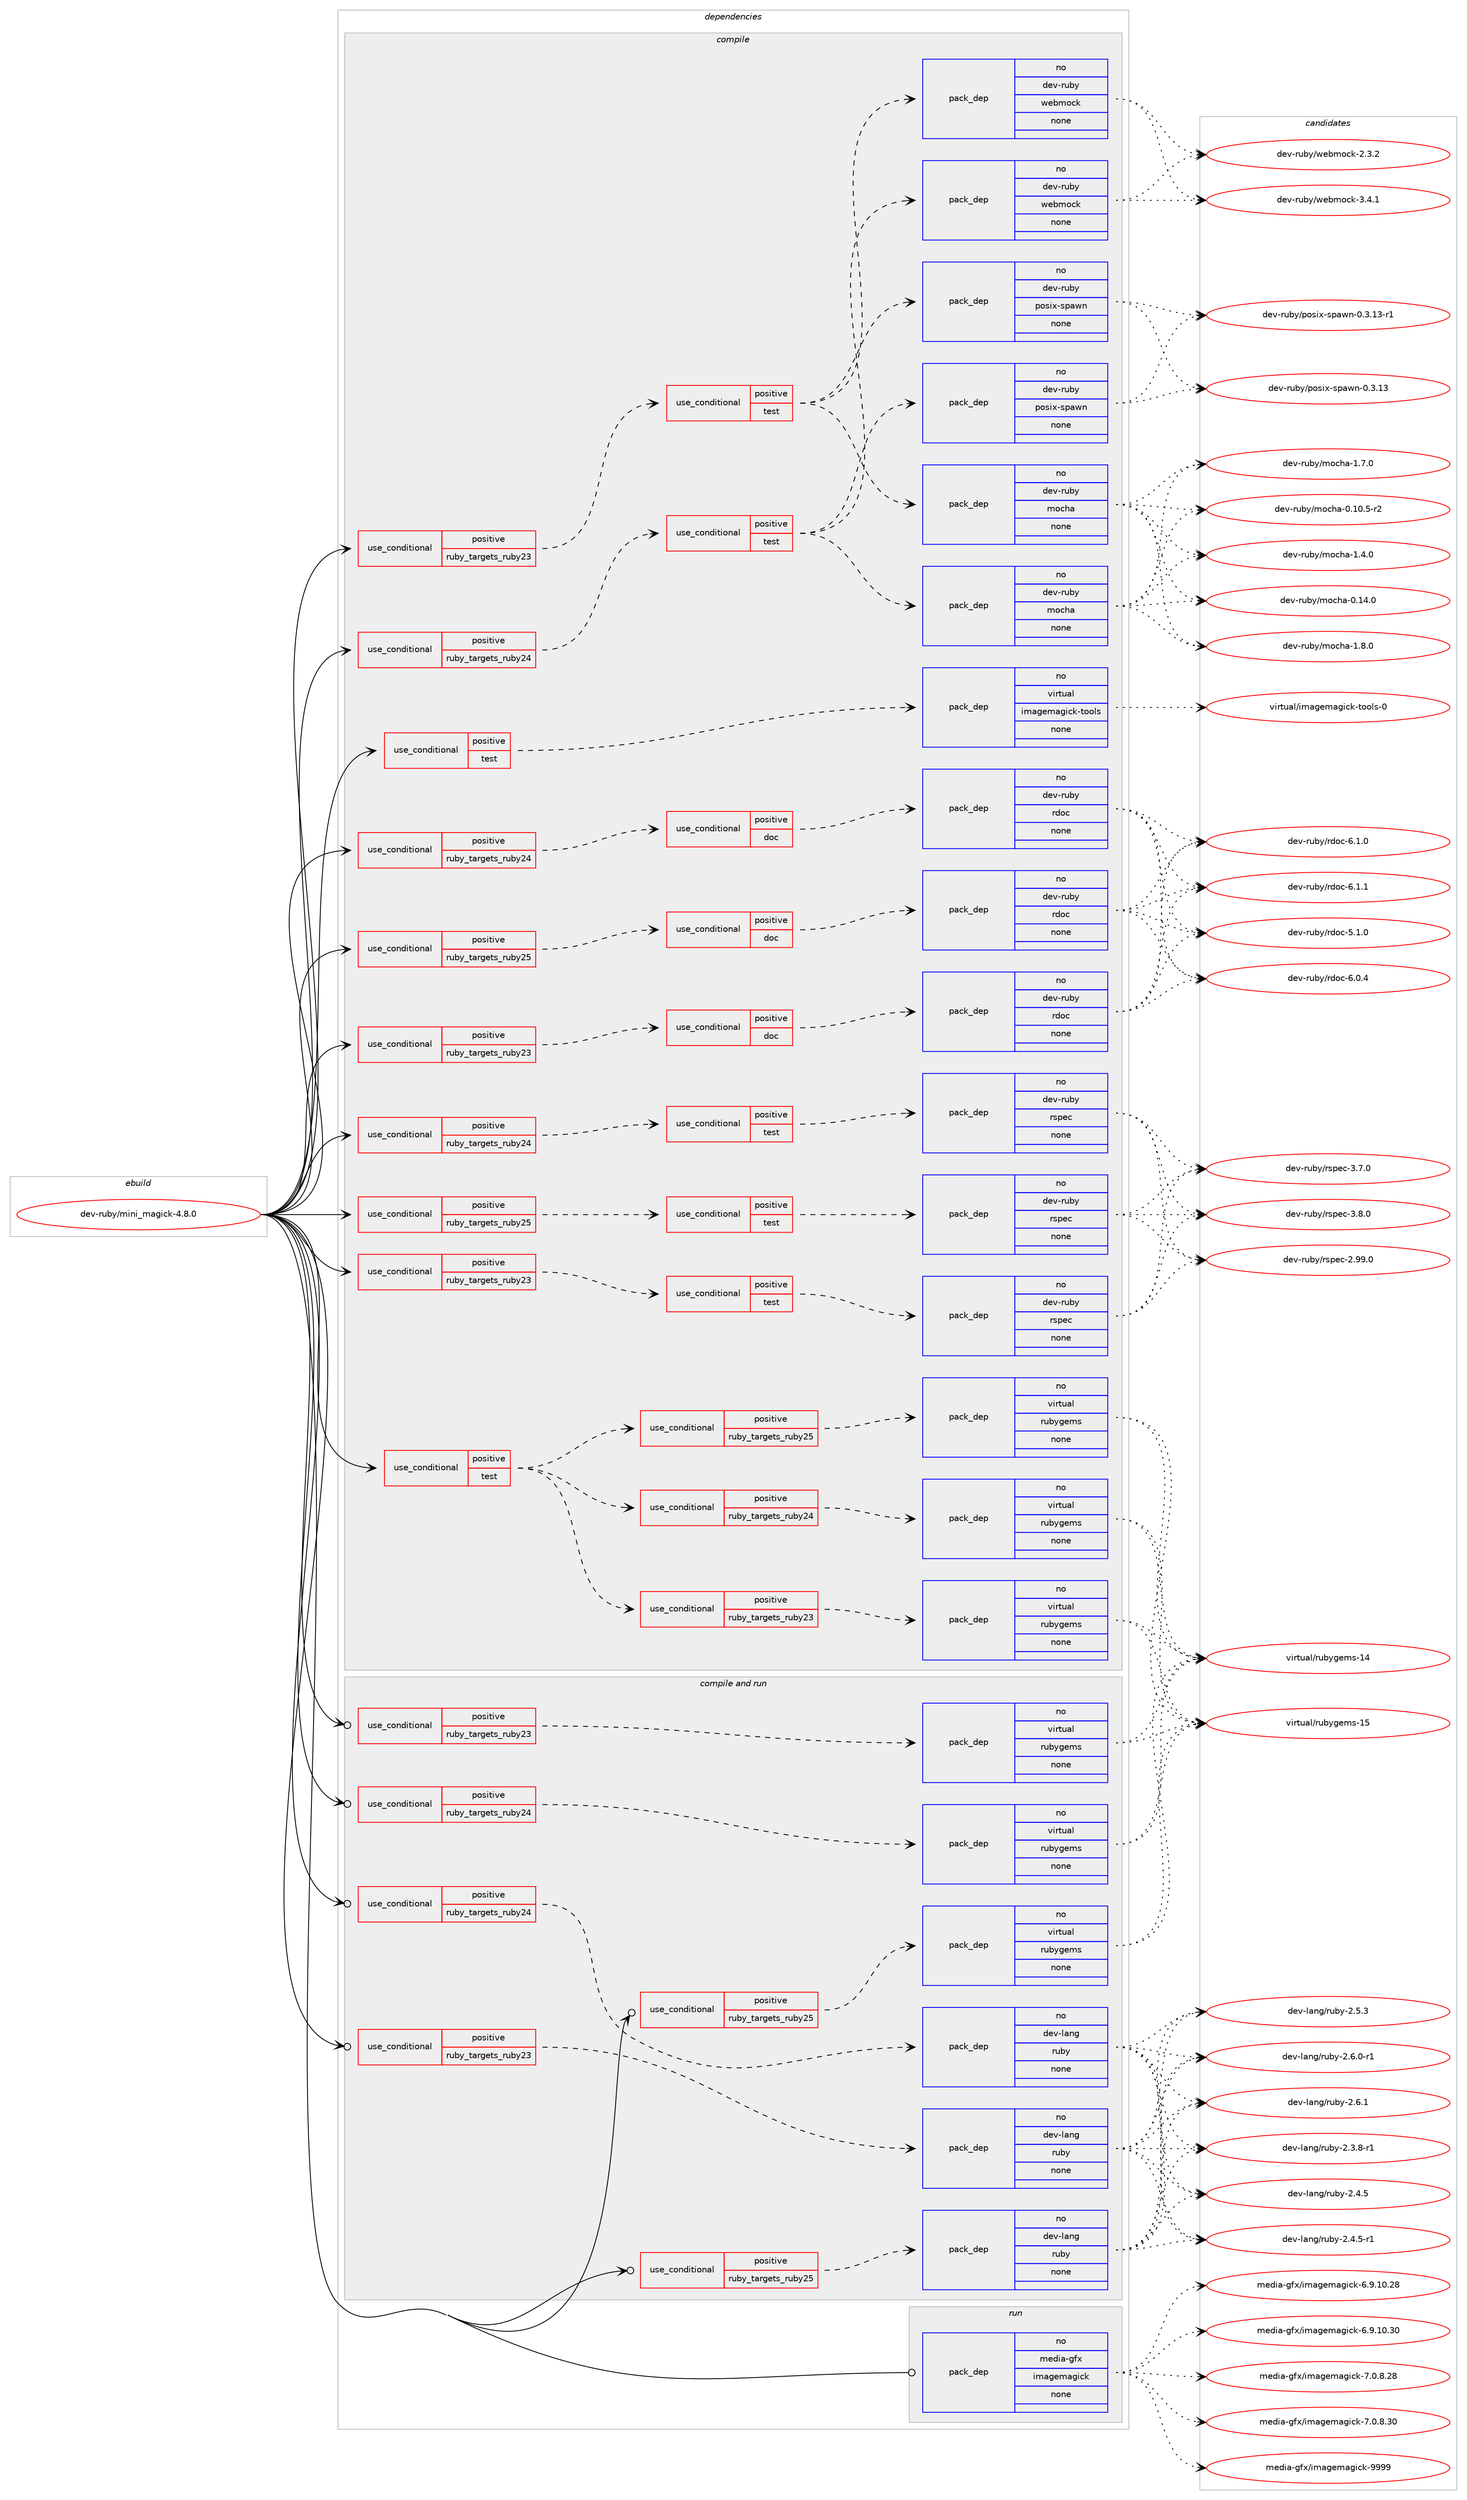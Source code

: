 digraph prolog {

# *************
# Graph options
# *************

newrank=true;
concentrate=true;
compound=true;
graph [rankdir=LR,fontname=Helvetica,fontsize=10,ranksep=1.5];#, ranksep=2.5, nodesep=0.2];
edge  [arrowhead=vee];
node  [fontname=Helvetica,fontsize=10];

# **********
# The ebuild
# **********

subgraph cluster_leftcol {
color=gray;
rank=same;
label=<<i>ebuild</i>>;
id [label="dev-ruby/mini_magick-4.8.0", color=red, width=4, href="../dev-ruby/mini_magick-4.8.0.svg"];
}

# ****************
# The dependencies
# ****************

subgraph cluster_midcol {
color=gray;
label=<<i>dependencies</i>>;
subgraph cluster_compile {
fillcolor="#eeeeee";
style=filled;
label=<<i>compile</i>>;
subgraph cond405804 {
dependency1504779 [label=<<TABLE BORDER="0" CELLBORDER="1" CELLSPACING="0" CELLPADDING="4"><TR><TD ROWSPAN="3" CELLPADDING="10">use_conditional</TD></TR><TR><TD>positive</TD></TR><TR><TD>ruby_targets_ruby23</TD></TR></TABLE>>, shape=none, color=red];
subgraph cond405805 {
dependency1504780 [label=<<TABLE BORDER="0" CELLBORDER="1" CELLSPACING="0" CELLPADDING="4"><TR><TD ROWSPAN="3" CELLPADDING="10">use_conditional</TD></TR><TR><TD>positive</TD></TR><TR><TD>doc</TD></TR></TABLE>>, shape=none, color=red];
subgraph pack1075514 {
dependency1504781 [label=<<TABLE BORDER="0" CELLBORDER="1" CELLSPACING="0" CELLPADDING="4" WIDTH="220"><TR><TD ROWSPAN="6" CELLPADDING="30">pack_dep</TD></TR><TR><TD WIDTH="110">no</TD></TR><TR><TD>dev-ruby</TD></TR><TR><TD>rdoc</TD></TR><TR><TD>none</TD></TR><TR><TD></TD></TR></TABLE>>, shape=none, color=blue];
}
dependency1504780:e -> dependency1504781:w [weight=20,style="dashed",arrowhead="vee"];
}
dependency1504779:e -> dependency1504780:w [weight=20,style="dashed",arrowhead="vee"];
}
id:e -> dependency1504779:w [weight=20,style="solid",arrowhead="vee"];
subgraph cond405806 {
dependency1504782 [label=<<TABLE BORDER="0" CELLBORDER="1" CELLSPACING="0" CELLPADDING="4"><TR><TD ROWSPAN="3" CELLPADDING="10">use_conditional</TD></TR><TR><TD>positive</TD></TR><TR><TD>ruby_targets_ruby23</TD></TR></TABLE>>, shape=none, color=red];
subgraph cond405807 {
dependency1504783 [label=<<TABLE BORDER="0" CELLBORDER="1" CELLSPACING="0" CELLPADDING="4"><TR><TD ROWSPAN="3" CELLPADDING="10">use_conditional</TD></TR><TR><TD>positive</TD></TR><TR><TD>test</TD></TR></TABLE>>, shape=none, color=red];
subgraph pack1075515 {
dependency1504784 [label=<<TABLE BORDER="0" CELLBORDER="1" CELLSPACING="0" CELLPADDING="4" WIDTH="220"><TR><TD ROWSPAN="6" CELLPADDING="30">pack_dep</TD></TR><TR><TD WIDTH="110">no</TD></TR><TR><TD>dev-ruby</TD></TR><TR><TD>mocha</TD></TR><TR><TD>none</TD></TR><TR><TD></TD></TR></TABLE>>, shape=none, color=blue];
}
dependency1504783:e -> dependency1504784:w [weight=20,style="dashed",arrowhead="vee"];
subgraph pack1075516 {
dependency1504785 [label=<<TABLE BORDER="0" CELLBORDER="1" CELLSPACING="0" CELLPADDING="4" WIDTH="220"><TR><TD ROWSPAN="6" CELLPADDING="30">pack_dep</TD></TR><TR><TD WIDTH="110">no</TD></TR><TR><TD>dev-ruby</TD></TR><TR><TD>posix-spawn</TD></TR><TR><TD>none</TD></TR><TR><TD></TD></TR></TABLE>>, shape=none, color=blue];
}
dependency1504783:e -> dependency1504785:w [weight=20,style="dashed",arrowhead="vee"];
subgraph pack1075517 {
dependency1504786 [label=<<TABLE BORDER="0" CELLBORDER="1" CELLSPACING="0" CELLPADDING="4" WIDTH="220"><TR><TD ROWSPAN="6" CELLPADDING="30">pack_dep</TD></TR><TR><TD WIDTH="110">no</TD></TR><TR><TD>dev-ruby</TD></TR><TR><TD>webmock</TD></TR><TR><TD>none</TD></TR><TR><TD></TD></TR></TABLE>>, shape=none, color=blue];
}
dependency1504783:e -> dependency1504786:w [weight=20,style="dashed",arrowhead="vee"];
}
dependency1504782:e -> dependency1504783:w [weight=20,style="dashed",arrowhead="vee"];
}
id:e -> dependency1504782:w [weight=20,style="solid",arrowhead="vee"];
subgraph cond405808 {
dependency1504787 [label=<<TABLE BORDER="0" CELLBORDER="1" CELLSPACING="0" CELLPADDING="4"><TR><TD ROWSPAN="3" CELLPADDING="10">use_conditional</TD></TR><TR><TD>positive</TD></TR><TR><TD>ruby_targets_ruby23</TD></TR></TABLE>>, shape=none, color=red];
subgraph cond405809 {
dependency1504788 [label=<<TABLE BORDER="0" CELLBORDER="1" CELLSPACING="0" CELLPADDING="4"><TR><TD ROWSPAN="3" CELLPADDING="10">use_conditional</TD></TR><TR><TD>positive</TD></TR><TR><TD>test</TD></TR></TABLE>>, shape=none, color=red];
subgraph pack1075518 {
dependency1504789 [label=<<TABLE BORDER="0" CELLBORDER="1" CELLSPACING="0" CELLPADDING="4" WIDTH="220"><TR><TD ROWSPAN="6" CELLPADDING="30">pack_dep</TD></TR><TR><TD WIDTH="110">no</TD></TR><TR><TD>dev-ruby</TD></TR><TR><TD>rspec</TD></TR><TR><TD>none</TD></TR><TR><TD></TD></TR></TABLE>>, shape=none, color=blue];
}
dependency1504788:e -> dependency1504789:w [weight=20,style="dashed",arrowhead="vee"];
}
dependency1504787:e -> dependency1504788:w [weight=20,style="dashed",arrowhead="vee"];
}
id:e -> dependency1504787:w [weight=20,style="solid",arrowhead="vee"];
subgraph cond405810 {
dependency1504790 [label=<<TABLE BORDER="0" CELLBORDER="1" CELLSPACING="0" CELLPADDING="4"><TR><TD ROWSPAN="3" CELLPADDING="10">use_conditional</TD></TR><TR><TD>positive</TD></TR><TR><TD>ruby_targets_ruby24</TD></TR></TABLE>>, shape=none, color=red];
subgraph cond405811 {
dependency1504791 [label=<<TABLE BORDER="0" CELLBORDER="1" CELLSPACING="0" CELLPADDING="4"><TR><TD ROWSPAN="3" CELLPADDING="10">use_conditional</TD></TR><TR><TD>positive</TD></TR><TR><TD>doc</TD></TR></TABLE>>, shape=none, color=red];
subgraph pack1075519 {
dependency1504792 [label=<<TABLE BORDER="0" CELLBORDER="1" CELLSPACING="0" CELLPADDING="4" WIDTH="220"><TR><TD ROWSPAN="6" CELLPADDING="30">pack_dep</TD></TR><TR><TD WIDTH="110">no</TD></TR><TR><TD>dev-ruby</TD></TR><TR><TD>rdoc</TD></TR><TR><TD>none</TD></TR><TR><TD></TD></TR></TABLE>>, shape=none, color=blue];
}
dependency1504791:e -> dependency1504792:w [weight=20,style="dashed",arrowhead="vee"];
}
dependency1504790:e -> dependency1504791:w [weight=20,style="dashed",arrowhead="vee"];
}
id:e -> dependency1504790:w [weight=20,style="solid",arrowhead="vee"];
subgraph cond405812 {
dependency1504793 [label=<<TABLE BORDER="0" CELLBORDER="1" CELLSPACING="0" CELLPADDING="4"><TR><TD ROWSPAN="3" CELLPADDING="10">use_conditional</TD></TR><TR><TD>positive</TD></TR><TR><TD>ruby_targets_ruby24</TD></TR></TABLE>>, shape=none, color=red];
subgraph cond405813 {
dependency1504794 [label=<<TABLE BORDER="0" CELLBORDER="1" CELLSPACING="0" CELLPADDING="4"><TR><TD ROWSPAN="3" CELLPADDING="10">use_conditional</TD></TR><TR><TD>positive</TD></TR><TR><TD>test</TD></TR></TABLE>>, shape=none, color=red];
subgraph pack1075520 {
dependency1504795 [label=<<TABLE BORDER="0" CELLBORDER="1" CELLSPACING="0" CELLPADDING="4" WIDTH="220"><TR><TD ROWSPAN="6" CELLPADDING="30">pack_dep</TD></TR><TR><TD WIDTH="110">no</TD></TR><TR><TD>dev-ruby</TD></TR><TR><TD>mocha</TD></TR><TR><TD>none</TD></TR><TR><TD></TD></TR></TABLE>>, shape=none, color=blue];
}
dependency1504794:e -> dependency1504795:w [weight=20,style="dashed",arrowhead="vee"];
subgraph pack1075521 {
dependency1504796 [label=<<TABLE BORDER="0" CELLBORDER="1" CELLSPACING="0" CELLPADDING="4" WIDTH="220"><TR><TD ROWSPAN="6" CELLPADDING="30">pack_dep</TD></TR><TR><TD WIDTH="110">no</TD></TR><TR><TD>dev-ruby</TD></TR><TR><TD>posix-spawn</TD></TR><TR><TD>none</TD></TR><TR><TD></TD></TR></TABLE>>, shape=none, color=blue];
}
dependency1504794:e -> dependency1504796:w [weight=20,style="dashed",arrowhead="vee"];
subgraph pack1075522 {
dependency1504797 [label=<<TABLE BORDER="0" CELLBORDER="1" CELLSPACING="0" CELLPADDING="4" WIDTH="220"><TR><TD ROWSPAN="6" CELLPADDING="30">pack_dep</TD></TR><TR><TD WIDTH="110">no</TD></TR><TR><TD>dev-ruby</TD></TR><TR><TD>webmock</TD></TR><TR><TD>none</TD></TR><TR><TD></TD></TR></TABLE>>, shape=none, color=blue];
}
dependency1504794:e -> dependency1504797:w [weight=20,style="dashed",arrowhead="vee"];
}
dependency1504793:e -> dependency1504794:w [weight=20,style="dashed",arrowhead="vee"];
}
id:e -> dependency1504793:w [weight=20,style="solid",arrowhead="vee"];
subgraph cond405814 {
dependency1504798 [label=<<TABLE BORDER="0" CELLBORDER="1" CELLSPACING="0" CELLPADDING="4"><TR><TD ROWSPAN="3" CELLPADDING="10">use_conditional</TD></TR><TR><TD>positive</TD></TR><TR><TD>ruby_targets_ruby24</TD></TR></TABLE>>, shape=none, color=red];
subgraph cond405815 {
dependency1504799 [label=<<TABLE BORDER="0" CELLBORDER="1" CELLSPACING="0" CELLPADDING="4"><TR><TD ROWSPAN="3" CELLPADDING="10">use_conditional</TD></TR><TR><TD>positive</TD></TR><TR><TD>test</TD></TR></TABLE>>, shape=none, color=red];
subgraph pack1075523 {
dependency1504800 [label=<<TABLE BORDER="0" CELLBORDER="1" CELLSPACING="0" CELLPADDING="4" WIDTH="220"><TR><TD ROWSPAN="6" CELLPADDING="30">pack_dep</TD></TR><TR><TD WIDTH="110">no</TD></TR><TR><TD>dev-ruby</TD></TR><TR><TD>rspec</TD></TR><TR><TD>none</TD></TR><TR><TD></TD></TR></TABLE>>, shape=none, color=blue];
}
dependency1504799:e -> dependency1504800:w [weight=20,style="dashed",arrowhead="vee"];
}
dependency1504798:e -> dependency1504799:w [weight=20,style="dashed",arrowhead="vee"];
}
id:e -> dependency1504798:w [weight=20,style="solid",arrowhead="vee"];
subgraph cond405816 {
dependency1504801 [label=<<TABLE BORDER="0" CELLBORDER="1" CELLSPACING="0" CELLPADDING="4"><TR><TD ROWSPAN="3" CELLPADDING="10">use_conditional</TD></TR><TR><TD>positive</TD></TR><TR><TD>ruby_targets_ruby25</TD></TR></TABLE>>, shape=none, color=red];
subgraph cond405817 {
dependency1504802 [label=<<TABLE BORDER="0" CELLBORDER="1" CELLSPACING="0" CELLPADDING="4"><TR><TD ROWSPAN="3" CELLPADDING="10">use_conditional</TD></TR><TR><TD>positive</TD></TR><TR><TD>doc</TD></TR></TABLE>>, shape=none, color=red];
subgraph pack1075524 {
dependency1504803 [label=<<TABLE BORDER="0" CELLBORDER="1" CELLSPACING="0" CELLPADDING="4" WIDTH="220"><TR><TD ROWSPAN="6" CELLPADDING="30">pack_dep</TD></TR><TR><TD WIDTH="110">no</TD></TR><TR><TD>dev-ruby</TD></TR><TR><TD>rdoc</TD></TR><TR><TD>none</TD></TR><TR><TD></TD></TR></TABLE>>, shape=none, color=blue];
}
dependency1504802:e -> dependency1504803:w [weight=20,style="dashed",arrowhead="vee"];
}
dependency1504801:e -> dependency1504802:w [weight=20,style="dashed",arrowhead="vee"];
}
id:e -> dependency1504801:w [weight=20,style="solid",arrowhead="vee"];
subgraph cond405818 {
dependency1504804 [label=<<TABLE BORDER="0" CELLBORDER="1" CELLSPACING="0" CELLPADDING="4"><TR><TD ROWSPAN="3" CELLPADDING="10">use_conditional</TD></TR><TR><TD>positive</TD></TR><TR><TD>ruby_targets_ruby25</TD></TR></TABLE>>, shape=none, color=red];
subgraph cond405819 {
dependency1504805 [label=<<TABLE BORDER="0" CELLBORDER="1" CELLSPACING="0" CELLPADDING="4"><TR><TD ROWSPAN="3" CELLPADDING="10">use_conditional</TD></TR><TR><TD>positive</TD></TR><TR><TD>test</TD></TR></TABLE>>, shape=none, color=red];
subgraph pack1075525 {
dependency1504806 [label=<<TABLE BORDER="0" CELLBORDER="1" CELLSPACING="0" CELLPADDING="4" WIDTH="220"><TR><TD ROWSPAN="6" CELLPADDING="30">pack_dep</TD></TR><TR><TD WIDTH="110">no</TD></TR><TR><TD>dev-ruby</TD></TR><TR><TD>rspec</TD></TR><TR><TD>none</TD></TR><TR><TD></TD></TR></TABLE>>, shape=none, color=blue];
}
dependency1504805:e -> dependency1504806:w [weight=20,style="dashed",arrowhead="vee"];
}
dependency1504804:e -> dependency1504805:w [weight=20,style="dashed",arrowhead="vee"];
}
id:e -> dependency1504804:w [weight=20,style="solid",arrowhead="vee"];
subgraph cond405820 {
dependency1504807 [label=<<TABLE BORDER="0" CELLBORDER="1" CELLSPACING="0" CELLPADDING="4"><TR><TD ROWSPAN="3" CELLPADDING="10">use_conditional</TD></TR><TR><TD>positive</TD></TR><TR><TD>test</TD></TR></TABLE>>, shape=none, color=red];
subgraph cond405821 {
dependency1504808 [label=<<TABLE BORDER="0" CELLBORDER="1" CELLSPACING="0" CELLPADDING="4"><TR><TD ROWSPAN="3" CELLPADDING="10">use_conditional</TD></TR><TR><TD>positive</TD></TR><TR><TD>ruby_targets_ruby23</TD></TR></TABLE>>, shape=none, color=red];
subgraph pack1075526 {
dependency1504809 [label=<<TABLE BORDER="0" CELLBORDER="1" CELLSPACING="0" CELLPADDING="4" WIDTH="220"><TR><TD ROWSPAN="6" CELLPADDING="30">pack_dep</TD></TR><TR><TD WIDTH="110">no</TD></TR><TR><TD>virtual</TD></TR><TR><TD>rubygems</TD></TR><TR><TD>none</TD></TR><TR><TD></TD></TR></TABLE>>, shape=none, color=blue];
}
dependency1504808:e -> dependency1504809:w [weight=20,style="dashed",arrowhead="vee"];
}
dependency1504807:e -> dependency1504808:w [weight=20,style="dashed",arrowhead="vee"];
subgraph cond405822 {
dependency1504810 [label=<<TABLE BORDER="0" CELLBORDER="1" CELLSPACING="0" CELLPADDING="4"><TR><TD ROWSPAN="3" CELLPADDING="10">use_conditional</TD></TR><TR><TD>positive</TD></TR><TR><TD>ruby_targets_ruby24</TD></TR></TABLE>>, shape=none, color=red];
subgraph pack1075527 {
dependency1504811 [label=<<TABLE BORDER="0" CELLBORDER="1" CELLSPACING="0" CELLPADDING="4" WIDTH="220"><TR><TD ROWSPAN="6" CELLPADDING="30">pack_dep</TD></TR><TR><TD WIDTH="110">no</TD></TR><TR><TD>virtual</TD></TR><TR><TD>rubygems</TD></TR><TR><TD>none</TD></TR><TR><TD></TD></TR></TABLE>>, shape=none, color=blue];
}
dependency1504810:e -> dependency1504811:w [weight=20,style="dashed",arrowhead="vee"];
}
dependency1504807:e -> dependency1504810:w [weight=20,style="dashed",arrowhead="vee"];
subgraph cond405823 {
dependency1504812 [label=<<TABLE BORDER="0" CELLBORDER="1" CELLSPACING="0" CELLPADDING="4"><TR><TD ROWSPAN="3" CELLPADDING="10">use_conditional</TD></TR><TR><TD>positive</TD></TR><TR><TD>ruby_targets_ruby25</TD></TR></TABLE>>, shape=none, color=red];
subgraph pack1075528 {
dependency1504813 [label=<<TABLE BORDER="0" CELLBORDER="1" CELLSPACING="0" CELLPADDING="4" WIDTH="220"><TR><TD ROWSPAN="6" CELLPADDING="30">pack_dep</TD></TR><TR><TD WIDTH="110">no</TD></TR><TR><TD>virtual</TD></TR><TR><TD>rubygems</TD></TR><TR><TD>none</TD></TR><TR><TD></TD></TR></TABLE>>, shape=none, color=blue];
}
dependency1504812:e -> dependency1504813:w [weight=20,style="dashed",arrowhead="vee"];
}
dependency1504807:e -> dependency1504812:w [weight=20,style="dashed",arrowhead="vee"];
}
id:e -> dependency1504807:w [weight=20,style="solid",arrowhead="vee"];
subgraph cond405824 {
dependency1504814 [label=<<TABLE BORDER="0" CELLBORDER="1" CELLSPACING="0" CELLPADDING="4"><TR><TD ROWSPAN="3" CELLPADDING="10">use_conditional</TD></TR><TR><TD>positive</TD></TR><TR><TD>test</TD></TR></TABLE>>, shape=none, color=red];
subgraph pack1075529 {
dependency1504815 [label=<<TABLE BORDER="0" CELLBORDER="1" CELLSPACING="0" CELLPADDING="4" WIDTH="220"><TR><TD ROWSPAN="6" CELLPADDING="30">pack_dep</TD></TR><TR><TD WIDTH="110">no</TD></TR><TR><TD>virtual</TD></TR><TR><TD>imagemagick-tools</TD></TR><TR><TD>none</TD></TR><TR><TD></TD></TR></TABLE>>, shape=none, color=blue];
}
dependency1504814:e -> dependency1504815:w [weight=20,style="dashed",arrowhead="vee"];
}
id:e -> dependency1504814:w [weight=20,style="solid",arrowhead="vee"];
}
subgraph cluster_compileandrun {
fillcolor="#eeeeee";
style=filled;
label=<<i>compile and run</i>>;
subgraph cond405825 {
dependency1504816 [label=<<TABLE BORDER="0" CELLBORDER="1" CELLSPACING="0" CELLPADDING="4"><TR><TD ROWSPAN="3" CELLPADDING="10">use_conditional</TD></TR><TR><TD>positive</TD></TR><TR><TD>ruby_targets_ruby23</TD></TR></TABLE>>, shape=none, color=red];
subgraph pack1075530 {
dependency1504817 [label=<<TABLE BORDER="0" CELLBORDER="1" CELLSPACING="0" CELLPADDING="4" WIDTH="220"><TR><TD ROWSPAN="6" CELLPADDING="30">pack_dep</TD></TR><TR><TD WIDTH="110">no</TD></TR><TR><TD>dev-lang</TD></TR><TR><TD>ruby</TD></TR><TR><TD>none</TD></TR><TR><TD></TD></TR></TABLE>>, shape=none, color=blue];
}
dependency1504816:e -> dependency1504817:w [weight=20,style="dashed",arrowhead="vee"];
}
id:e -> dependency1504816:w [weight=20,style="solid",arrowhead="odotvee"];
subgraph cond405826 {
dependency1504818 [label=<<TABLE BORDER="0" CELLBORDER="1" CELLSPACING="0" CELLPADDING="4"><TR><TD ROWSPAN="3" CELLPADDING="10">use_conditional</TD></TR><TR><TD>positive</TD></TR><TR><TD>ruby_targets_ruby23</TD></TR></TABLE>>, shape=none, color=red];
subgraph pack1075531 {
dependency1504819 [label=<<TABLE BORDER="0" CELLBORDER="1" CELLSPACING="0" CELLPADDING="4" WIDTH="220"><TR><TD ROWSPAN="6" CELLPADDING="30">pack_dep</TD></TR><TR><TD WIDTH="110">no</TD></TR><TR><TD>virtual</TD></TR><TR><TD>rubygems</TD></TR><TR><TD>none</TD></TR><TR><TD></TD></TR></TABLE>>, shape=none, color=blue];
}
dependency1504818:e -> dependency1504819:w [weight=20,style="dashed",arrowhead="vee"];
}
id:e -> dependency1504818:w [weight=20,style="solid",arrowhead="odotvee"];
subgraph cond405827 {
dependency1504820 [label=<<TABLE BORDER="0" CELLBORDER="1" CELLSPACING="0" CELLPADDING="4"><TR><TD ROWSPAN="3" CELLPADDING="10">use_conditional</TD></TR><TR><TD>positive</TD></TR><TR><TD>ruby_targets_ruby24</TD></TR></TABLE>>, shape=none, color=red];
subgraph pack1075532 {
dependency1504821 [label=<<TABLE BORDER="0" CELLBORDER="1" CELLSPACING="0" CELLPADDING="4" WIDTH="220"><TR><TD ROWSPAN="6" CELLPADDING="30">pack_dep</TD></TR><TR><TD WIDTH="110">no</TD></TR><TR><TD>dev-lang</TD></TR><TR><TD>ruby</TD></TR><TR><TD>none</TD></TR><TR><TD></TD></TR></TABLE>>, shape=none, color=blue];
}
dependency1504820:e -> dependency1504821:w [weight=20,style="dashed",arrowhead="vee"];
}
id:e -> dependency1504820:w [weight=20,style="solid",arrowhead="odotvee"];
subgraph cond405828 {
dependency1504822 [label=<<TABLE BORDER="0" CELLBORDER="1" CELLSPACING="0" CELLPADDING="4"><TR><TD ROWSPAN="3" CELLPADDING="10">use_conditional</TD></TR><TR><TD>positive</TD></TR><TR><TD>ruby_targets_ruby24</TD></TR></TABLE>>, shape=none, color=red];
subgraph pack1075533 {
dependency1504823 [label=<<TABLE BORDER="0" CELLBORDER="1" CELLSPACING="0" CELLPADDING="4" WIDTH="220"><TR><TD ROWSPAN="6" CELLPADDING="30">pack_dep</TD></TR><TR><TD WIDTH="110">no</TD></TR><TR><TD>virtual</TD></TR><TR><TD>rubygems</TD></TR><TR><TD>none</TD></TR><TR><TD></TD></TR></TABLE>>, shape=none, color=blue];
}
dependency1504822:e -> dependency1504823:w [weight=20,style="dashed",arrowhead="vee"];
}
id:e -> dependency1504822:w [weight=20,style="solid",arrowhead="odotvee"];
subgraph cond405829 {
dependency1504824 [label=<<TABLE BORDER="0" CELLBORDER="1" CELLSPACING="0" CELLPADDING="4"><TR><TD ROWSPAN="3" CELLPADDING="10">use_conditional</TD></TR><TR><TD>positive</TD></TR><TR><TD>ruby_targets_ruby25</TD></TR></TABLE>>, shape=none, color=red];
subgraph pack1075534 {
dependency1504825 [label=<<TABLE BORDER="0" CELLBORDER="1" CELLSPACING="0" CELLPADDING="4" WIDTH="220"><TR><TD ROWSPAN="6" CELLPADDING="30">pack_dep</TD></TR><TR><TD WIDTH="110">no</TD></TR><TR><TD>dev-lang</TD></TR><TR><TD>ruby</TD></TR><TR><TD>none</TD></TR><TR><TD></TD></TR></TABLE>>, shape=none, color=blue];
}
dependency1504824:e -> dependency1504825:w [weight=20,style="dashed",arrowhead="vee"];
}
id:e -> dependency1504824:w [weight=20,style="solid",arrowhead="odotvee"];
subgraph cond405830 {
dependency1504826 [label=<<TABLE BORDER="0" CELLBORDER="1" CELLSPACING="0" CELLPADDING="4"><TR><TD ROWSPAN="3" CELLPADDING="10">use_conditional</TD></TR><TR><TD>positive</TD></TR><TR><TD>ruby_targets_ruby25</TD></TR></TABLE>>, shape=none, color=red];
subgraph pack1075535 {
dependency1504827 [label=<<TABLE BORDER="0" CELLBORDER="1" CELLSPACING="0" CELLPADDING="4" WIDTH="220"><TR><TD ROWSPAN="6" CELLPADDING="30">pack_dep</TD></TR><TR><TD WIDTH="110">no</TD></TR><TR><TD>virtual</TD></TR><TR><TD>rubygems</TD></TR><TR><TD>none</TD></TR><TR><TD></TD></TR></TABLE>>, shape=none, color=blue];
}
dependency1504826:e -> dependency1504827:w [weight=20,style="dashed",arrowhead="vee"];
}
id:e -> dependency1504826:w [weight=20,style="solid",arrowhead="odotvee"];
}
subgraph cluster_run {
fillcolor="#eeeeee";
style=filled;
label=<<i>run</i>>;
subgraph pack1075536 {
dependency1504828 [label=<<TABLE BORDER="0" CELLBORDER="1" CELLSPACING="0" CELLPADDING="4" WIDTH="220"><TR><TD ROWSPAN="6" CELLPADDING="30">pack_dep</TD></TR><TR><TD WIDTH="110">no</TD></TR><TR><TD>media-gfx</TD></TR><TR><TD>imagemagick</TD></TR><TR><TD>none</TD></TR><TR><TD></TD></TR></TABLE>>, shape=none, color=blue];
}
id:e -> dependency1504828:w [weight=20,style="solid",arrowhead="odot"];
}
}

# **************
# The candidates
# **************

subgraph cluster_choices {
rank=same;
color=gray;
label=<<i>candidates</i>>;

subgraph choice1075514 {
color=black;
nodesep=1;
choice10010111845114117981214711410011199455346494648 [label="dev-ruby/rdoc-5.1.0", color=red, width=4,href="../dev-ruby/rdoc-5.1.0.svg"];
choice10010111845114117981214711410011199455446484652 [label="dev-ruby/rdoc-6.0.4", color=red, width=4,href="../dev-ruby/rdoc-6.0.4.svg"];
choice10010111845114117981214711410011199455446494648 [label="dev-ruby/rdoc-6.1.0", color=red, width=4,href="../dev-ruby/rdoc-6.1.0.svg"];
choice10010111845114117981214711410011199455446494649 [label="dev-ruby/rdoc-6.1.1", color=red, width=4,href="../dev-ruby/rdoc-6.1.1.svg"];
dependency1504781:e -> choice10010111845114117981214711410011199455346494648:w [style=dotted,weight="100"];
dependency1504781:e -> choice10010111845114117981214711410011199455446484652:w [style=dotted,weight="100"];
dependency1504781:e -> choice10010111845114117981214711410011199455446494648:w [style=dotted,weight="100"];
dependency1504781:e -> choice10010111845114117981214711410011199455446494649:w [style=dotted,weight="100"];
}
subgraph choice1075515 {
color=black;
nodesep=1;
choice1001011184511411798121471091119910497454846494846534511450 [label="dev-ruby/mocha-0.10.5-r2", color=red, width=4,href="../dev-ruby/mocha-0.10.5-r2.svg"];
choice100101118451141179812147109111991049745484649524648 [label="dev-ruby/mocha-0.14.0", color=red, width=4,href="../dev-ruby/mocha-0.14.0.svg"];
choice1001011184511411798121471091119910497454946524648 [label="dev-ruby/mocha-1.4.0", color=red, width=4,href="../dev-ruby/mocha-1.4.0.svg"];
choice1001011184511411798121471091119910497454946554648 [label="dev-ruby/mocha-1.7.0", color=red, width=4,href="../dev-ruby/mocha-1.7.0.svg"];
choice1001011184511411798121471091119910497454946564648 [label="dev-ruby/mocha-1.8.0", color=red, width=4,href="../dev-ruby/mocha-1.8.0.svg"];
dependency1504784:e -> choice1001011184511411798121471091119910497454846494846534511450:w [style=dotted,weight="100"];
dependency1504784:e -> choice100101118451141179812147109111991049745484649524648:w [style=dotted,weight="100"];
dependency1504784:e -> choice1001011184511411798121471091119910497454946524648:w [style=dotted,weight="100"];
dependency1504784:e -> choice1001011184511411798121471091119910497454946554648:w [style=dotted,weight="100"];
dependency1504784:e -> choice1001011184511411798121471091119910497454946564648:w [style=dotted,weight="100"];
}
subgraph choice1075516 {
color=black;
nodesep=1;
choice100101118451141179812147112111115105120451151129711911045484651464951 [label="dev-ruby/posix-spawn-0.3.13", color=red, width=4,href="../dev-ruby/posix-spawn-0.3.13.svg"];
choice1001011184511411798121471121111151051204511511297119110454846514649514511449 [label="dev-ruby/posix-spawn-0.3.13-r1", color=red, width=4,href="../dev-ruby/posix-spawn-0.3.13-r1.svg"];
dependency1504785:e -> choice100101118451141179812147112111115105120451151129711911045484651464951:w [style=dotted,weight="100"];
dependency1504785:e -> choice1001011184511411798121471121111151051204511511297119110454846514649514511449:w [style=dotted,weight="100"];
}
subgraph choice1075517 {
color=black;
nodesep=1;
choice1001011184511411798121471191019810911199107455046514650 [label="dev-ruby/webmock-2.3.2", color=red, width=4,href="../dev-ruby/webmock-2.3.2.svg"];
choice1001011184511411798121471191019810911199107455146524649 [label="dev-ruby/webmock-3.4.1", color=red, width=4,href="../dev-ruby/webmock-3.4.1.svg"];
dependency1504786:e -> choice1001011184511411798121471191019810911199107455046514650:w [style=dotted,weight="100"];
dependency1504786:e -> choice1001011184511411798121471191019810911199107455146524649:w [style=dotted,weight="100"];
}
subgraph choice1075518 {
color=black;
nodesep=1;
choice1001011184511411798121471141151121019945504657574648 [label="dev-ruby/rspec-2.99.0", color=red, width=4,href="../dev-ruby/rspec-2.99.0.svg"];
choice10010111845114117981214711411511210199455146554648 [label="dev-ruby/rspec-3.7.0", color=red, width=4,href="../dev-ruby/rspec-3.7.0.svg"];
choice10010111845114117981214711411511210199455146564648 [label="dev-ruby/rspec-3.8.0", color=red, width=4,href="../dev-ruby/rspec-3.8.0.svg"];
dependency1504789:e -> choice1001011184511411798121471141151121019945504657574648:w [style=dotted,weight="100"];
dependency1504789:e -> choice10010111845114117981214711411511210199455146554648:w [style=dotted,weight="100"];
dependency1504789:e -> choice10010111845114117981214711411511210199455146564648:w [style=dotted,weight="100"];
}
subgraph choice1075519 {
color=black;
nodesep=1;
choice10010111845114117981214711410011199455346494648 [label="dev-ruby/rdoc-5.1.0", color=red, width=4,href="../dev-ruby/rdoc-5.1.0.svg"];
choice10010111845114117981214711410011199455446484652 [label="dev-ruby/rdoc-6.0.4", color=red, width=4,href="../dev-ruby/rdoc-6.0.4.svg"];
choice10010111845114117981214711410011199455446494648 [label="dev-ruby/rdoc-6.1.0", color=red, width=4,href="../dev-ruby/rdoc-6.1.0.svg"];
choice10010111845114117981214711410011199455446494649 [label="dev-ruby/rdoc-6.1.1", color=red, width=4,href="../dev-ruby/rdoc-6.1.1.svg"];
dependency1504792:e -> choice10010111845114117981214711410011199455346494648:w [style=dotted,weight="100"];
dependency1504792:e -> choice10010111845114117981214711410011199455446484652:w [style=dotted,weight="100"];
dependency1504792:e -> choice10010111845114117981214711410011199455446494648:w [style=dotted,weight="100"];
dependency1504792:e -> choice10010111845114117981214711410011199455446494649:w [style=dotted,weight="100"];
}
subgraph choice1075520 {
color=black;
nodesep=1;
choice1001011184511411798121471091119910497454846494846534511450 [label="dev-ruby/mocha-0.10.5-r2", color=red, width=4,href="../dev-ruby/mocha-0.10.5-r2.svg"];
choice100101118451141179812147109111991049745484649524648 [label="dev-ruby/mocha-0.14.0", color=red, width=4,href="../dev-ruby/mocha-0.14.0.svg"];
choice1001011184511411798121471091119910497454946524648 [label="dev-ruby/mocha-1.4.0", color=red, width=4,href="../dev-ruby/mocha-1.4.0.svg"];
choice1001011184511411798121471091119910497454946554648 [label="dev-ruby/mocha-1.7.0", color=red, width=4,href="../dev-ruby/mocha-1.7.0.svg"];
choice1001011184511411798121471091119910497454946564648 [label="dev-ruby/mocha-1.8.0", color=red, width=4,href="../dev-ruby/mocha-1.8.0.svg"];
dependency1504795:e -> choice1001011184511411798121471091119910497454846494846534511450:w [style=dotted,weight="100"];
dependency1504795:e -> choice100101118451141179812147109111991049745484649524648:w [style=dotted,weight="100"];
dependency1504795:e -> choice1001011184511411798121471091119910497454946524648:w [style=dotted,weight="100"];
dependency1504795:e -> choice1001011184511411798121471091119910497454946554648:w [style=dotted,weight="100"];
dependency1504795:e -> choice1001011184511411798121471091119910497454946564648:w [style=dotted,weight="100"];
}
subgraph choice1075521 {
color=black;
nodesep=1;
choice100101118451141179812147112111115105120451151129711911045484651464951 [label="dev-ruby/posix-spawn-0.3.13", color=red, width=4,href="../dev-ruby/posix-spawn-0.3.13.svg"];
choice1001011184511411798121471121111151051204511511297119110454846514649514511449 [label="dev-ruby/posix-spawn-0.3.13-r1", color=red, width=4,href="../dev-ruby/posix-spawn-0.3.13-r1.svg"];
dependency1504796:e -> choice100101118451141179812147112111115105120451151129711911045484651464951:w [style=dotted,weight="100"];
dependency1504796:e -> choice1001011184511411798121471121111151051204511511297119110454846514649514511449:w [style=dotted,weight="100"];
}
subgraph choice1075522 {
color=black;
nodesep=1;
choice1001011184511411798121471191019810911199107455046514650 [label="dev-ruby/webmock-2.3.2", color=red, width=4,href="../dev-ruby/webmock-2.3.2.svg"];
choice1001011184511411798121471191019810911199107455146524649 [label="dev-ruby/webmock-3.4.1", color=red, width=4,href="../dev-ruby/webmock-3.4.1.svg"];
dependency1504797:e -> choice1001011184511411798121471191019810911199107455046514650:w [style=dotted,weight="100"];
dependency1504797:e -> choice1001011184511411798121471191019810911199107455146524649:w [style=dotted,weight="100"];
}
subgraph choice1075523 {
color=black;
nodesep=1;
choice1001011184511411798121471141151121019945504657574648 [label="dev-ruby/rspec-2.99.0", color=red, width=4,href="../dev-ruby/rspec-2.99.0.svg"];
choice10010111845114117981214711411511210199455146554648 [label="dev-ruby/rspec-3.7.0", color=red, width=4,href="../dev-ruby/rspec-3.7.0.svg"];
choice10010111845114117981214711411511210199455146564648 [label="dev-ruby/rspec-3.8.0", color=red, width=4,href="../dev-ruby/rspec-3.8.0.svg"];
dependency1504800:e -> choice1001011184511411798121471141151121019945504657574648:w [style=dotted,weight="100"];
dependency1504800:e -> choice10010111845114117981214711411511210199455146554648:w [style=dotted,weight="100"];
dependency1504800:e -> choice10010111845114117981214711411511210199455146564648:w [style=dotted,weight="100"];
}
subgraph choice1075524 {
color=black;
nodesep=1;
choice10010111845114117981214711410011199455346494648 [label="dev-ruby/rdoc-5.1.0", color=red, width=4,href="../dev-ruby/rdoc-5.1.0.svg"];
choice10010111845114117981214711410011199455446484652 [label="dev-ruby/rdoc-6.0.4", color=red, width=4,href="../dev-ruby/rdoc-6.0.4.svg"];
choice10010111845114117981214711410011199455446494648 [label="dev-ruby/rdoc-6.1.0", color=red, width=4,href="../dev-ruby/rdoc-6.1.0.svg"];
choice10010111845114117981214711410011199455446494649 [label="dev-ruby/rdoc-6.1.1", color=red, width=4,href="../dev-ruby/rdoc-6.1.1.svg"];
dependency1504803:e -> choice10010111845114117981214711410011199455346494648:w [style=dotted,weight="100"];
dependency1504803:e -> choice10010111845114117981214711410011199455446484652:w [style=dotted,weight="100"];
dependency1504803:e -> choice10010111845114117981214711410011199455446494648:w [style=dotted,weight="100"];
dependency1504803:e -> choice10010111845114117981214711410011199455446494649:w [style=dotted,weight="100"];
}
subgraph choice1075525 {
color=black;
nodesep=1;
choice1001011184511411798121471141151121019945504657574648 [label="dev-ruby/rspec-2.99.0", color=red, width=4,href="../dev-ruby/rspec-2.99.0.svg"];
choice10010111845114117981214711411511210199455146554648 [label="dev-ruby/rspec-3.7.0", color=red, width=4,href="../dev-ruby/rspec-3.7.0.svg"];
choice10010111845114117981214711411511210199455146564648 [label="dev-ruby/rspec-3.8.0", color=red, width=4,href="../dev-ruby/rspec-3.8.0.svg"];
dependency1504806:e -> choice1001011184511411798121471141151121019945504657574648:w [style=dotted,weight="100"];
dependency1504806:e -> choice10010111845114117981214711411511210199455146554648:w [style=dotted,weight="100"];
dependency1504806:e -> choice10010111845114117981214711411511210199455146564648:w [style=dotted,weight="100"];
}
subgraph choice1075526 {
color=black;
nodesep=1;
choice118105114116117971084711411798121103101109115454952 [label="virtual/rubygems-14", color=red, width=4,href="../virtual/rubygems-14.svg"];
choice118105114116117971084711411798121103101109115454953 [label="virtual/rubygems-15", color=red, width=4,href="../virtual/rubygems-15.svg"];
dependency1504809:e -> choice118105114116117971084711411798121103101109115454952:w [style=dotted,weight="100"];
dependency1504809:e -> choice118105114116117971084711411798121103101109115454953:w [style=dotted,weight="100"];
}
subgraph choice1075527 {
color=black;
nodesep=1;
choice118105114116117971084711411798121103101109115454952 [label="virtual/rubygems-14", color=red, width=4,href="../virtual/rubygems-14.svg"];
choice118105114116117971084711411798121103101109115454953 [label="virtual/rubygems-15", color=red, width=4,href="../virtual/rubygems-15.svg"];
dependency1504811:e -> choice118105114116117971084711411798121103101109115454952:w [style=dotted,weight="100"];
dependency1504811:e -> choice118105114116117971084711411798121103101109115454953:w [style=dotted,weight="100"];
}
subgraph choice1075528 {
color=black;
nodesep=1;
choice118105114116117971084711411798121103101109115454952 [label="virtual/rubygems-14", color=red, width=4,href="../virtual/rubygems-14.svg"];
choice118105114116117971084711411798121103101109115454953 [label="virtual/rubygems-15", color=red, width=4,href="../virtual/rubygems-15.svg"];
dependency1504813:e -> choice118105114116117971084711411798121103101109115454952:w [style=dotted,weight="100"];
dependency1504813:e -> choice118105114116117971084711411798121103101109115454953:w [style=dotted,weight="100"];
}
subgraph choice1075529 {
color=black;
nodesep=1;
choice1181051141161179710847105109971031011099710310599107451161111111081154548 [label="virtual/imagemagick-tools-0", color=red, width=4,href="../virtual/imagemagick-tools-0.svg"];
dependency1504815:e -> choice1181051141161179710847105109971031011099710310599107451161111111081154548:w [style=dotted,weight="100"];
}
subgraph choice1075530 {
color=black;
nodesep=1;
choice100101118451089711010347114117981214550465146564511449 [label="dev-lang/ruby-2.3.8-r1", color=red, width=4,href="../dev-lang/ruby-2.3.8-r1.svg"];
choice10010111845108971101034711411798121455046524653 [label="dev-lang/ruby-2.4.5", color=red, width=4,href="../dev-lang/ruby-2.4.5.svg"];
choice100101118451089711010347114117981214550465246534511449 [label="dev-lang/ruby-2.4.5-r1", color=red, width=4,href="../dev-lang/ruby-2.4.5-r1.svg"];
choice10010111845108971101034711411798121455046534651 [label="dev-lang/ruby-2.5.3", color=red, width=4,href="../dev-lang/ruby-2.5.3.svg"];
choice100101118451089711010347114117981214550465446484511449 [label="dev-lang/ruby-2.6.0-r1", color=red, width=4,href="../dev-lang/ruby-2.6.0-r1.svg"];
choice10010111845108971101034711411798121455046544649 [label="dev-lang/ruby-2.6.1", color=red, width=4,href="../dev-lang/ruby-2.6.1.svg"];
dependency1504817:e -> choice100101118451089711010347114117981214550465146564511449:w [style=dotted,weight="100"];
dependency1504817:e -> choice10010111845108971101034711411798121455046524653:w [style=dotted,weight="100"];
dependency1504817:e -> choice100101118451089711010347114117981214550465246534511449:w [style=dotted,weight="100"];
dependency1504817:e -> choice10010111845108971101034711411798121455046534651:w [style=dotted,weight="100"];
dependency1504817:e -> choice100101118451089711010347114117981214550465446484511449:w [style=dotted,weight="100"];
dependency1504817:e -> choice10010111845108971101034711411798121455046544649:w [style=dotted,weight="100"];
}
subgraph choice1075531 {
color=black;
nodesep=1;
choice118105114116117971084711411798121103101109115454952 [label="virtual/rubygems-14", color=red, width=4,href="../virtual/rubygems-14.svg"];
choice118105114116117971084711411798121103101109115454953 [label="virtual/rubygems-15", color=red, width=4,href="../virtual/rubygems-15.svg"];
dependency1504819:e -> choice118105114116117971084711411798121103101109115454952:w [style=dotted,weight="100"];
dependency1504819:e -> choice118105114116117971084711411798121103101109115454953:w [style=dotted,weight="100"];
}
subgraph choice1075532 {
color=black;
nodesep=1;
choice100101118451089711010347114117981214550465146564511449 [label="dev-lang/ruby-2.3.8-r1", color=red, width=4,href="../dev-lang/ruby-2.3.8-r1.svg"];
choice10010111845108971101034711411798121455046524653 [label="dev-lang/ruby-2.4.5", color=red, width=4,href="../dev-lang/ruby-2.4.5.svg"];
choice100101118451089711010347114117981214550465246534511449 [label="dev-lang/ruby-2.4.5-r1", color=red, width=4,href="../dev-lang/ruby-2.4.5-r1.svg"];
choice10010111845108971101034711411798121455046534651 [label="dev-lang/ruby-2.5.3", color=red, width=4,href="../dev-lang/ruby-2.5.3.svg"];
choice100101118451089711010347114117981214550465446484511449 [label="dev-lang/ruby-2.6.0-r1", color=red, width=4,href="../dev-lang/ruby-2.6.0-r1.svg"];
choice10010111845108971101034711411798121455046544649 [label="dev-lang/ruby-2.6.1", color=red, width=4,href="../dev-lang/ruby-2.6.1.svg"];
dependency1504821:e -> choice100101118451089711010347114117981214550465146564511449:w [style=dotted,weight="100"];
dependency1504821:e -> choice10010111845108971101034711411798121455046524653:w [style=dotted,weight="100"];
dependency1504821:e -> choice100101118451089711010347114117981214550465246534511449:w [style=dotted,weight="100"];
dependency1504821:e -> choice10010111845108971101034711411798121455046534651:w [style=dotted,weight="100"];
dependency1504821:e -> choice100101118451089711010347114117981214550465446484511449:w [style=dotted,weight="100"];
dependency1504821:e -> choice10010111845108971101034711411798121455046544649:w [style=dotted,weight="100"];
}
subgraph choice1075533 {
color=black;
nodesep=1;
choice118105114116117971084711411798121103101109115454952 [label="virtual/rubygems-14", color=red, width=4,href="../virtual/rubygems-14.svg"];
choice118105114116117971084711411798121103101109115454953 [label="virtual/rubygems-15", color=red, width=4,href="../virtual/rubygems-15.svg"];
dependency1504823:e -> choice118105114116117971084711411798121103101109115454952:w [style=dotted,weight="100"];
dependency1504823:e -> choice118105114116117971084711411798121103101109115454953:w [style=dotted,weight="100"];
}
subgraph choice1075534 {
color=black;
nodesep=1;
choice100101118451089711010347114117981214550465146564511449 [label="dev-lang/ruby-2.3.8-r1", color=red, width=4,href="../dev-lang/ruby-2.3.8-r1.svg"];
choice10010111845108971101034711411798121455046524653 [label="dev-lang/ruby-2.4.5", color=red, width=4,href="../dev-lang/ruby-2.4.5.svg"];
choice100101118451089711010347114117981214550465246534511449 [label="dev-lang/ruby-2.4.5-r1", color=red, width=4,href="../dev-lang/ruby-2.4.5-r1.svg"];
choice10010111845108971101034711411798121455046534651 [label="dev-lang/ruby-2.5.3", color=red, width=4,href="../dev-lang/ruby-2.5.3.svg"];
choice100101118451089711010347114117981214550465446484511449 [label="dev-lang/ruby-2.6.0-r1", color=red, width=4,href="../dev-lang/ruby-2.6.0-r1.svg"];
choice10010111845108971101034711411798121455046544649 [label="dev-lang/ruby-2.6.1", color=red, width=4,href="../dev-lang/ruby-2.6.1.svg"];
dependency1504825:e -> choice100101118451089711010347114117981214550465146564511449:w [style=dotted,weight="100"];
dependency1504825:e -> choice10010111845108971101034711411798121455046524653:w [style=dotted,weight="100"];
dependency1504825:e -> choice100101118451089711010347114117981214550465246534511449:w [style=dotted,weight="100"];
dependency1504825:e -> choice10010111845108971101034711411798121455046534651:w [style=dotted,weight="100"];
dependency1504825:e -> choice100101118451089711010347114117981214550465446484511449:w [style=dotted,weight="100"];
dependency1504825:e -> choice10010111845108971101034711411798121455046544649:w [style=dotted,weight="100"];
}
subgraph choice1075535 {
color=black;
nodesep=1;
choice118105114116117971084711411798121103101109115454952 [label="virtual/rubygems-14", color=red, width=4,href="../virtual/rubygems-14.svg"];
choice118105114116117971084711411798121103101109115454953 [label="virtual/rubygems-15", color=red, width=4,href="../virtual/rubygems-15.svg"];
dependency1504827:e -> choice118105114116117971084711411798121103101109115454952:w [style=dotted,weight="100"];
dependency1504827:e -> choice118105114116117971084711411798121103101109115454953:w [style=dotted,weight="100"];
}
subgraph choice1075536 {
color=black;
nodesep=1;
choice10910110010597451031021204710510997103101109971031059910745544657464948465056 [label="media-gfx/imagemagick-6.9.10.28", color=red, width=4,href="../media-gfx/imagemagick-6.9.10.28.svg"];
choice10910110010597451031021204710510997103101109971031059910745544657464948465148 [label="media-gfx/imagemagick-6.9.10.30", color=red, width=4,href="../media-gfx/imagemagick-6.9.10.30.svg"];
choice109101100105974510310212047105109971031011099710310599107455546484656465056 [label="media-gfx/imagemagick-7.0.8.28", color=red, width=4,href="../media-gfx/imagemagick-7.0.8.28.svg"];
choice109101100105974510310212047105109971031011099710310599107455546484656465148 [label="media-gfx/imagemagick-7.0.8.30", color=red, width=4,href="../media-gfx/imagemagick-7.0.8.30.svg"];
choice1091011001059745103102120471051099710310110997103105991074557575757 [label="media-gfx/imagemagick-9999", color=red, width=4,href="../media-gfx/imagemagick-9999.svg"];
dependency1504828:e -> choice10910110010597451031021204710510997103101109971031059910745544657464948465056:w [style=dotted,weight="100"];
dependency1504828:e -> choice10910110010597451031021204710510997103101109971031059910745544657464948465148:w [style=dotted,weight="100"];
dependency1504828:e -> choice109101100105974510310212047105109971031011099710310599107455546484656465056:w [style=dotted,weight="100"];
dependency1504828:e -> choice109101100105974510310212047105109971031011099710310599107455546484656465148:w [style=dotted,weight="100"];
dependency1504828:e -> choice1091011001059745103102120471051099710310110997103105991074557575757:w [style=dotted,weight="100"];
}
}

}
